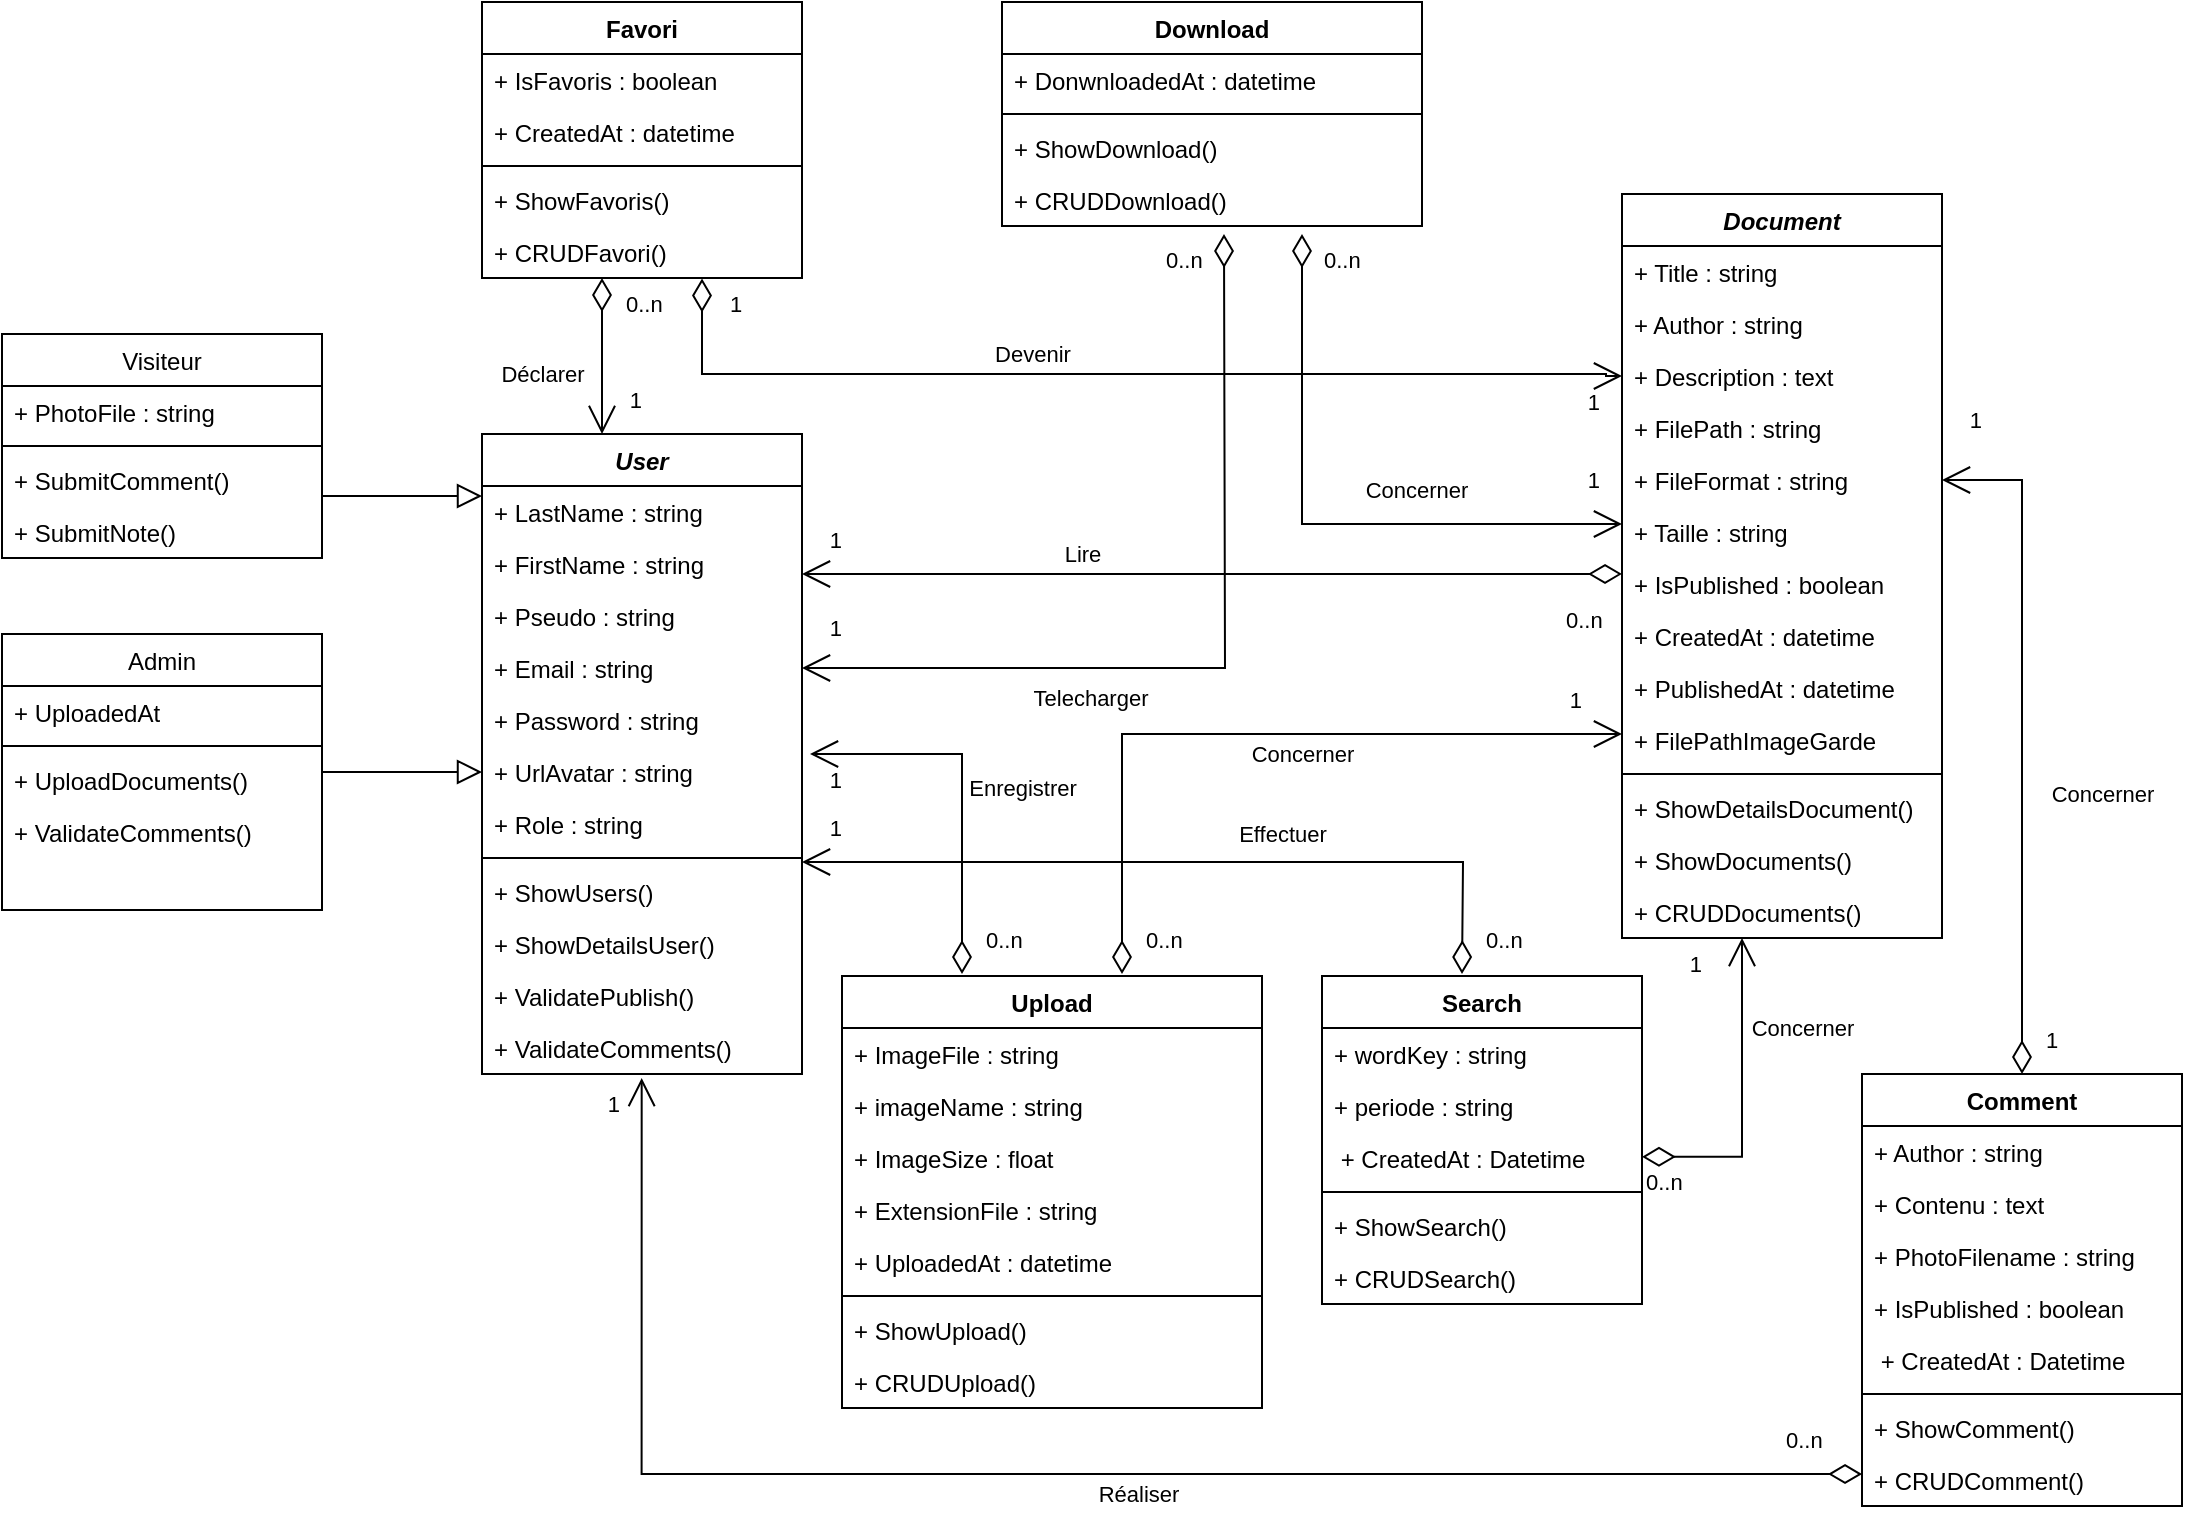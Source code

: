<mxfile version="24.2.5" type="device">
  <diagram id="C5RBs43oDa-KdzZeNtuy" name="Page-1">
    <mxGraphModel dx="1594" dy="720" grid="1" gridSize="10" guides="1" tooltips="1" connect="1" arrows="1" fold="1" page="1" pageScale="1" pageWidth="1169" pageHeight="827" math="0" shadow="0">
      <root>
        <mxCell id="WIyWlLk6GJQsqaUBKTNV-0" />
        <mxCell id="WIyWlLk6GJQsqaUBKTNV-1" parent="WIyWlLk6GJQsqaUBKTNV-0" />
        <mxCell id="zkfFHV4jXpPFQw0GAbJ--0" value="User" style="swimlane;fontStyle=3;align=center;verticalAlign=top;childLayout=stackLayout;horizontal=1;startSize=26;horizontalStack=0;resizeParent=1;resizeLast=0;collapsible=1;marginBottom=0;rounded=0;shadow=0;strokeWidth=1;" parent="WIyWlLk6GJQsqaUBKTNV-1" vertex="1">
          <mxGeometry x="270" y="230" width="160" height="320" as="geometry">
            <mxRectangle x="220" y="120" width="160" height="26" as="alternateBounds" />
          </mxGeometry>
        </mxCell>
        <mxCell id="zkfFHV4jXpPFQw0GAbJ--1" value="+ LastName : string" style="text;align=left;verticalAlign=top;spacingLeft=4;spacingRight=4;overflow=hidden;rotatable=0;points=[[0,0.5],[1,0.5]];portConstraint=eastwest;" parent="zkfFHV4jXpPFQw0GAbJ--0" vertex="1">
          <mxGeometry y="26" width="160" height="26" as="geometry" />
        </mxCell>
        <mxCell id="0R2RcXGvPVhRUqyO5nps-0" value="+ FirstName : string" style="text;align=left;verticalAlign=top;spacingLeft=4;spacingRight=4;overflow=hidden;rotatable=0;points=[[0,0.5],[1,0.5]];portConstraint=eastwest;" parent="zkfFHV4jXpPFQw0GAbJ--0" vertex="1">
          <mxGeometry y="52" width="160" height="26" as="geometry" />
        </mxCell>
        <mxCell id="zkfFHV4jXpPFQw0GAbJ--2" value="+ Pseudo : string" style="text;align=left;verticalAlign=top;spacingLeft=4;spacingRight=4;overflow=hidden;rotatable=0;points=[[0,0.5],[1,0.5]];portConstraint=eastwest;rounded=0;shadow=0;html=0;" parent="zkfFHV4jXpPFQw0GAbJ--0" vertex="1">
          <mxGeometry y="78" width="160" height="26" as="geometry" />
        </mxCell>
        <mxCell id="0R2RcXGvPVhRUqyO5nps-1" value="+ Email : string" style="text;align=left;verticalAlign=top;spacingLeft=4;spacingRight=4;overflow=hidden;rotatable=0;points=[[0,0.5],[1,0.5]];portConstraint=eastwest;rounded=0;shadow=0;html=0;" parent="zkfFHV4jXpPFQw0GAbJ--0" vertex="1">
          <mxGeometry y="104" width="160" height="26" as="geometry" />
        </mxCell>
        <mxCell id="0R2RcXGvPVhRUqyO5nps-2" value="+ Password : string" style="text;align=left;verticalAlign=top;spacingLeft=4;spacingRight=4;overflow=hidden;rotatable=0;points=[[0,0.5],[1,0.5]];portConstraint=eastwest;rounded=0;shadow=0;html=0;" parent="zkfFHV4jXpPFQw0GAbJ--0" vertex="1">
          <mxGeometry y="130" width="160" height="26" as="geometry" />
        </mxCell>
        <mxCell id="05NE1yei_IyQvB8jAO2d-2" value="+ UrlAvatar : string" style="text;align=left;verticalAlign=top;spacingLeft=4;spacingRight=4;overflow=hidden;rotatable=0;points=[[0,0.5],[1,0.5]];portConstraint=eastwest;rounded=0;shadow=0;html=0;" parent="zkfFHV4jXpPFQw0GAbJ--0" vertex="1">
          <mxGeometry y="156" width="160" height="26" as="geometry" />
        </mxCell>
        <mxCell id="zkfFHV4jXpPFQw0GAbJ--3" value="+ Role : string" style="text;align=left;verticalAlign=top;spacingLeft=4;spacingRight=4;overflow=hidden;rotatable=0;points=[[0,0.5],[1,0.5]];portConstraint=eastwest;rounded=0;shadow=0;html=0;" parent="zkfFHV4jXpPFQw0GAbJ--0" vertex="1">
          <mxGeometry y="182" width="160" height="26" as="geometry" />
        </mxCell>
        <mxCell id="zkfFHV4jXpPFQw0GAbJ--4" value="" style="line;html=1;strokeWidth=1;align=left;verticalAlign=middle;spacingTop=-1;spacingLeft=3;spacingRight=3;rotatable=0;labelPosition=right;points=[];portConstraint=eastwest;" parent="zkfFHV4jXpPFQw0GAbJ--0" vertex="1">
          <mxGeometry y="208" width="160" height="8" as="geometry" />
        </mxCell>
        <mxCell id="zkfFHV4jXpPFQw0GAbJ--11" value="+ ShowUsers()" style="text;align=left;verticalAlign=top;spacingLeft=4;spacingRight=4;overflow=hidden;rotatable=0;points=[[0,0.5],[1,0.5]];portConstraint=eastwest;" parent="zkfFHV4jXpPFQw0GAbJ--0" vertex="1">
          <mxGeometry y="216" width="160" height="26" as="geometry" />
        </mxCell>
        <mxCell id="_pOLX_CB5jtElPxN_dsU-10" value="+ ShowDetailsUser()" style="text;align=left;verticalAlign=top;spacingLeft=4;spacingRight=4;overflow=hidden;rotatable=0;points=[[0,0.5],[1,0.5]];portConstraint=eastwest;" vertex="1" parent="zkfFHV4jXpPFQw0GAbJ--0">
          <mxGeometry y="242" width="160" height="26" as="geometry" />
        </mxCell>
        <mxCell id="_pOLX_CB5jtElPxN_dsU-11" value="+ ValidatePublish()" style="text;align=left;verticalAlign=top;spacingLeft=4;spacingRight=4;overflow=hidden;rotatable=0;points=[[0,0.5],[1,0.5]];portConstraint=eastwest;" vertex="1" parent="zkfFHV4jXpPFQw0GAbJ--0">
          <mxGeometry y="268" width="160" height="26" as="geometry" />
        </mxCell>
        <mxCell id="0R2RcXGvPVhRUqyO5nps-5" value="+ ValidateComments()" style="text;align=left;verticalAlign=top;spacingLeft=4;spacingRight=4;overflow=hidden;rotatable=0;points=[[0,0.5],[1,0.5]];portConstraint=eastwest;" parent="zkfFHV4jXpPFQw0GAbJ--0" vertex="1">
          <mxGeometry y="294" width="160" height="26" as="geometry" />
        </mxCell>
        <mxCell id="zkfFHV4jXpPFQw0GAbJ--6" value="Visiteur" style="swimlane;fontStyle=0;align=center;verticalAlign=top;childLayout=stackLayout;horizontal=1;startSize=26;horizontalStack=0;resizeParent=1;resizeLast=0;collapsible=1;marginBottom=0;rounded=0;shadow=0;strokeWidth=1;" parent="WIyWlLk6GJQsqaUBKTNV-1" vertex="1">
          <mxGeometry x="30" y="180" width="160" height="112" as="geometry">
            <mxRectangle x="130" y="380" width="160" height="26" as="alternateBounds" />
          </mxGeometry>
        </mxCell>
        <mxCell id="zkfFHV4jXpPFQw0GAbJ--7" value="+ PhotoFile : string" style="text;align=left;verticalAlign=top;spacingLeft=4;spacingRight=4;overflow=hidden;rotatable=0;points=[[0,0.5],[1,0.5]];portConstraint=eastwest;" parent="zkfFHV4jXpPFQw0GAbJ--6" vertex="1">
          <mxGeometry y="26" width="160" height="26" as="geometry" />
        </mxCell>
        <mxCell id="zkfFHV4jXpPFQw0GAbJ--9" value="" style="line;html=1;strokeWidth=1;align=left;verticalAlign=middle;spacingTop=-1;spacingLeft=3;spacingRight=3;rotatable=0;labelPosition=right;points=[];portConstraint=eastwest;" parent="zkfFHV4jXpPFQw0GAbJ--6" vertex="1">
          <mxGeometry y="52" width="160" height="8" as="geometry" />
        </mxCell>
        <mxCell id="zkfFHV4jXpPFQw0GAbJ--10" value="+ SubmitComment()" style="text;align=left;verticalAlign=top;spacingLeft=4;spacingRight=4;overflow=hidden;rotatable=0;points=[[0,0.5],[1,0.5]];portConstraint=eastwest;fontStyle=0" parent="zkfFHV4jXpPFQw0GAbJ--6" vertex="1">
          <mxGeometry y="60" width="160" height="26" as="geometry" />
        </mxCell>
        <mxCell id="0R2RcXGvPVhRUqyO5nps-4" value="+ SubmitNote()" style="text;align=left;verticalAlign=top;spacingLeft=4;spacingRight=4;overflow=hidden;rotatable=0;points=[[0,0.5],[1,0.5]];portConstraint=eastwest;fontStyle=0" parent="zkfFHV4jXpPFQw0GAbJ--6" vertex="1">
          <mxGeometry y="86" width="160" height="26" as="geometry" />
        </mxCell>
        <mxCell id="zkfFHV4jXpPFQw0GAbJ--12" value="" style="endArrow=block;endSize=10;endFill=0;shadow=0;strokeWidth=1;rounded=0;curved=0;edgeStyle=elbowEdgeStyle;elbow=vertical;" parent="WIyWlLk6GJQsqaUBKTNV-1" source="zkfFHV4jXpPFQw0GAbJ--6" target="zkfFHV4jXpPFQw0GAbJ--0" edge="1">
          <mxGeometry width="160" relative="1" as="geometry">
            <mxPoint x="200" y="203" as="sourcePoint" />
            <mxPoint x="200" y="203" as="targetPoint" />
          </mxGeometry>
        </mxCell>
        <mxCell id="zkfFHV4jXpPFQw0GAbJ--13" value="Admin" style="swimlane;fontStyle=0;align=center;verticalAlign=top;childLayout=stackLayout;horizontal=1;startSize=26;horizontalStack=0;resizeParent=1;resizeLast=0;collapsible=1;marginBottom=0;rounded=0;shadow=0;strokeWidth=1;" parent="WIyWlLk6GJQsqaUBKTNV-1" vertex="1">
          <mxGeometry x="30" y="330" width="160" height="138" as="geometry">
            <mxRectangle x="340" y="380" width="170" height="26" as="alternateBounds" />
          </mxGeometry>
        </mxCell>
        <mxCell id="zkfFHV4jXpPFQw0GAbJ--14" value="+ UploadedAt" style="text;align=left;verticalAlign=top;spacingLeft=4;spacingRight=4;overflow=hidden;rotatable=0;points=[[0,0.5],[1,0.5]];portConstraint=eastwest;" parent="zkfFHV4jXpPFQw0GAbJ--13" vertex="1">
          <mxGeometry y="26" width="160" height="26" as="geometry" />
        </mxCell>
        <mxCell id="zkfFHV4jXpPFQw0GAbJ--15" value="" style="line;html=1;strokeWidth=1;align=left;verticalAlign=middle;spacingTop=-1;spacingLeft=3;spacingRight=3;rotatable=0;labelPosition=right;points=[];portConstraint=eastwest;" parent="zkfFHV4jXpPFQw0GAbJ--13" vertex="1">
          <mxGeometry y="52" width="160" height="8" as="geometry" />
        </mxCell>
        <mxCell id="0R2RcXGvPVhRUqyO5nps-6" value="+ UploadDocuments()" style="text;align=left;verticalAlign=top;spacingLeft=4;spacingRight=4;overflow=hidden;rotatable=0;points=[[0,0.5],[1,0.5]];portConstraint=eastwest;" parent="zkfFHV4jXpPFQw0GAbJ--13" vertex="1">
          <mxGeometry y="60" width="160" height="26" as="geometry" />
        </mxCell>
        <mxCell id="zJRg4W7yH1CVbP63N4m2-11" value="+ ValidateComments()" style="text;align=left;verticalAlign=top;spacingLeft=4;spacingRight=4;overflow=hidden;rotatable=0;points=[[0,0.5],[1,0.5]];portConstraint=eastwest;" parent="zkfFHV4jXpPFQw0GAbJ--13" vertex="1">
          <mxGeometry y="86" width="160" height="26" as="geometry" />
        </mxCell>
        <mxCell id="zkfFHV4jXpPFQw0GAbJ--16" value="" style="endArrow=block;endSize=10;endFill=0;shadow=0;strokeWidth=1;rounded=0;curved=0;edgeStyle=elbowEdgeStyle;elbow=vertical;" parent="WIyWlLk6GJQsqaUBKTNV-1" source="zkfFHV4jXpPFQw0GAbJ--13" target="zkfFHV4jXpPFQw0GAbJ--0" edge="1">
          <mxGeometry width="160" relative="1" as="geometry">
            <mxPoint x="210" y="373" as="sourcePoint" />
            <mxPoint x="310" y="271" as="targetPoint" />
          </mxGeometry>
        </mxCell>
        <mxCell id="zkfFHV4jXpPFQw0GAbJ--17" value="Document" style="swimlane;fontStyle=3;align=center;verticalAlign=top;childLayout=stackLayout;horizontal=1;startSize=26;horizontalStack=0;resizeParent=1;resizeLast=0;collapsible=1;marginBottom=0;rounded=0;shadow=0;strokeWidth=1;" parent="WIyWlLk6GJQsqaUBKTNV-1" vertex="1">
          <mxGeometry x="840" y="110" width="160" height="372" as="geometry">
            <mxRectangle x="550" y="140" width="160" height="26" as="alternateBounds" />
          </mxGeometry>
        </mxCell>
        <mxCell id="zkfFHV4jXpPFQw0GAbJ--18" value="+ Title : string " style="text;align=left;verticalAlign=top;spacingLeft=4;spacingRight=4;overflow=hidden;rotatable=0;points=[[0,0.5],[1,0.5]];portConstraint=eastwest;" parent="zkfFHV4jXpPFQw0GAbJ--17" vertex="1">
          <mxGeometry y="26" width="160" height="26" as="geometry" />
        </mxCell>
        <mxCell id="0R2RcXGvPVhRUqyO5nps-24" value="+ Author : string" style="text;align=left;verticalAlign=top;spacingLeft=4;spacingRight=4;overflow=hidden;rotatable=0;points=[[0,0.5],[1,0.5]];portConstraint=eastwest;" parent="zkfFHV4jXpPFQw0GAbJ--17" vertex="1">
          <mxGeometry y="52" width="160" height="26" as="geometry" />
        </mxCell>
        <mxCell id="05NE1yei_IyQvB8jAO2d-0" value="+ Description : text" style="text;align=left;verticalAlign=top;spacingLeft=4;spacingRight=4;overflow=hidden;rotatable=0;points=[[0,0.5],[1,0.5]];portConstraint=eastwest;" parent="zkfFHV4jXpPFQw0GAbJ--17" vertex="1">
          <mxGeometry y="78" width="160" height="26" as="geometry" />
        </mxCell>
        <mxCell id="zkfFHV4jXpPFQw0GAbJ--19" value="+ FilePath : string " style="text;align=left;verticalAlign=top;spacingLeft=4;spacingRight=4;overflow=hidden;rotatable=0;points=[[0,0.5],[1,0.5]];portConstraint=eastwest;rounded=0;shadow=0;html=0;" parent="zkfFHV4jXpPFQw0GAbJ--17" vertex="1">
          <mxGeometry y="104" width="160" height="26" as="geometry" />
        </mxCell>
        <mxCell id="zkfFHV4jXpPFQw0GAbJ--20" value="+ FileFormat : string" style="text;align=left;verticalAlign=top;spacingLeft=4;spacingRight=4;overflow=hidden;rotatable=0;points=[[0,0.5],[1,0.5]];portConstraint=eastwest;rounded=0;shadow=0;html=0;" parent="zkfFHV4jXpPFQw0GAbJ--17" vertex="1">
          <mxGeometry y="130" width="160" height="26" as="geometry" />
        </mxCell>
        <mxCell id="zkfFHV4jXpPFQw0GAbJ--21" value="+ Taille : string" style="text;align=left;verticalAlign=top;spacingLeft=4;spacingRight=4;overflow=hidden;rotatable=0;points=[[0,0.5],[1,0.5]];portConstraint=eastwest;rounded=0;shadow=0;html=0;" parent="zkfFHV4jXpPFQw0GAbJ--17" vertex="1">
          <mxGeometry y="156" width="160" height="26" as="geometry" />
        </mxCell>
        <mxCell id="9rdChs6f1loTLki7GCV--1" value="+ IsPublished : boolean" style="text;align=left;verticalAlign=top;spacingLeft=4;spacingRight=4;overflow=hidden;rotatable=0;points=[[0,0.5],[1,0.5]];portConstraint=eastwest;rounded=0;shadow=0;html=0;" parent="zkfFHV4jXpPFQw0GAbJ--17" vertex="1">
          <mxGeometry y="182" width="160" height="26" as="geometry" />
        </mxCell>
        <mxCell id="0R2RcXGvPVhRUqyO5nps-3" value="+ CreatedAt : datetime " style="text;align=left;verticalAlign=top;spacingLeft=4;spacingRight=4;overflow=hidden;rotatable=0;points=[[0,0.5],[1,0.5]];portConstraint=eastwest;rounded=0;shadow=0;html=0;" parent="zkfFHV4jXpPFQw0GAbJ--17" vertex="1">
          <mxGeometry y="208" width="160" height="26" as="geometry" />
        </mxCell>
        <mxCell id="0R2RcXGvPVhRUqyO5nps-25" value="+ PublishedAt : datetime" style="text;align=left;verticalAlign=top;spacingLeft=4;spacingRight=4;overflow=hidden;rotatable=0;points=[[0,0.5],[1,0.5]];portConstraint=eastwest;rounded=0;shadow=0;html=0;" parent="zkfFHV4jXpPFQw0GAbJ--17" vertex="1">
          <mxGeometry y="234" width="160" height="26" as="geometry" />
        </mxCell>
        <mxCell id="zkfFHV4jXpPFQw0GAbJ--22" value="+ FilePathImageGarde" style="text;align=left;verticalAlign=top;spacingLeft=4;spacingRight=4;overflow=hidden;rotatable=0;points=[[0,0.5],[1,0.5]];portConstraint=eastwest;rounded=0;shadow=0;html=0;" parent="zkfFHV4jXpPFQw0GAbJ--17" vertex="1">
          <mxGeometry y="260" width="160" height="26" as="geometry" />
        </mxCell>
        <mxCell id="zkfFHV4jXpPFQw0GAbJ--23" value="" style="line;html=1;strokeWidth=1;align=left;verticalAlign=middle;spacingTop=-1;spacingLeft=3;spacingRight=3;rotatable=0;labelPosition=right;points=[];portConstraint=eastwest;" parent="zkfFHV4jXpPFQw0GAbJ--17" vertex="1">
          <mxGeometry y="286" width="160" height="8" as="geometry" />
        </mxCell>
        <mxCell id="zkfFHV4jXpPFQw0GAbJ--24" value="+ ShowDetailsDocument()" style="text;align=left;verticalAlign=top;spacingLeft=4;spacingRight=4;overflow=hidden;rotatable=0;points=[[0,0.5],[1,0.5]];portConstraint=eastwest;" parent="zkfFHV4jXpPFQw0GAbJ--17" vertex="1">
          <mxGeometry y="294" width="160" height="26" as="geometry" />
        </mxCell>
        <mxCell id="zkfFHV4jXpPFQw0GAbJ--25" value="+ ShowDocuments()" style="text;align=left;verticalAlign=top;spacingLeft=4;spacingRight=4;overflow=hidden;rotatable=0;points=[[0,0.5],[1,0.5]];portConstraint=eastwest;" parent="zkfFHV4jXpPFQw0GAbJ--17" vertex="1">
          <mxGeometry y="320" width="160" height="26" as="geometry" />
        </mxCell>
        <mxCell id="zJRg4W7yH1CVbP63N4m2-26" value="Lire" style="endArrow=open;html=1;endSize=12;startArrow=diamondThin;startSize=14;startFill=0;edgeStyle=orthogonalEdgeStyle;rounded=0;entryX=0;entryY=0.308;entryDx=0;entryDy=0;entryPerimeter=0;" parent="zkfFHV4jXpPFQw0GAbJ--17" edge="1">
          <mxGeometry x="0.317" y="-10" relative="1" as="geometry">
            <mxPoint y="190" as="sourcePoint" />
            <mxPoint x="-410" y="190" as="targetPoint" />
            <Array as="points">
              <mxPoint x="-280" y="190" />
              <mxPoint x="-280" y="190" />
            </Array>
            <mxPoint as="offset" />
          </mxGeometry>
        </mxCell>
        <mxCell id="zJRg4W7yH1CVbP63N4m2-27" value="0..n" style="edgeLabel;resizable=0;html=1;align=left;verticalAlign=top;" parent="zJRg4W7yH1CVbP63N4m2-26" connectable="0" vertex="1">
          <mxGeometry x="-1" relative="1" as="geometry">
            <mxPoint x="-30" y="10" as="offset" />
          </mxGeometry>
        </mxCell>
        <mxCell id="zJRg4W7yH1CVbP63N4m2-28" value="1" style="edgeLabel;resizable=0;html=1;align=right;verticalAlign=top;" parent="zJRg4W7yH1CVbP63N4m2-26" connectable="0" vertex="1">
          <mxGeometry x="1" relative="1" as="geometry">
            <mxPoint x="20" y="-30" as="offset" />
          </mxGeometry>
        </mxCell>
        <mxCell id="_pOLX_CB5jtElPxN_dsU-20" value="+ CRUDDocuments()" style="text;align=left;verticalAlign=top;spacingLeft=4;spacingRight=4;overflow=hidden;rotatable=0;points=[[0,0.5],[1,0.5]];portConstraint=eastwest;" vertex="1" parent="zkfFHV4jXpPFQw0GAbJ--17">
          <mxGeometry y="346" width="160" height="26" as="geometry" />
        </mxCell>
        <mxCell id="0R2RcXGvPVhRUqyO5nps-13" value="Comment" style="swimlane;fontStyle=1;align=center;verticalAlign=top;childLayout=stackLayout;horizontal=1;startSize=26;horizontalStack=0;resizeParent=1;resizeParentMax=0;resizeLast=0;collapsible=1;marginBottom=0;whiteSpace=wrap;html=1;" parent="WIyWlLk6GJQsqaUBKTNV-1" vertex="1">
          <mxGeometry x="960" y="550" width="160" height="216" as="geometry" />
        </mxCell>
        <mxCell id="0R2RcXGvPVhRUqyO5nps-14" value="+ Author : string" style="text;strokeColor=none;fillColor=none;align=left;verticalAlign=top;spacingLeft=4;spacingRight=4;overflow=hidden;rotatable=0;points=[[0,0.5],[1,0.5]];portConstraint=eastwest;whiteSpace=wrap;html=1;" parent="0R2RcXGvPVhRUqyO5nps-13" vertex="1">
          <mxGeometry y="26" width="160" height="26" as="geometry" />
        </mxCell>
        <mxCell id="9rdChs6f1loTLki7GCV--0" value="+ Contenu : text" style="text;strokeColor=none;fillColor=none;align=left;verticalAlign=top;spacingLeft=4;spacingRight=4;overflow=hidden;rotatable=0;points=[[0,0.5],[1,0.5]];portConstraint=eastwest;whiteSpace=wrap;html=1;" parent="0R2RcXGvPVhRUqyO5nps-13" vertex="1">
          <mxGeometry y="52" width="160" height="26" as="geometry" />
        </mxCell>
        <mxCell id="9rdChs6f1loTLki7GCV--2" value="+ PhotoFilename : string" style="text;strokeColor=none;fillColor=none;align=left;verticalAlign=top;spacingLeft=4;spacingRight=4;overflow=hidden;rotatable=0;points=[[0,0.5],[1,0.5]];portConstraint=eastwest;whiteSpace=wrap;html=1;" parent="0R2RcXGvPVhRUqyO5nps-13" vertex="1">
          <mxGeometry y="78" width="160" height="26" as="geometry" />
        </mxCell>
        <mxCell id="0R2RcXGvPVhRUqyO5nps-23" value="+ IsPublished : boolean" style="text;strokeColor=none;fillColor=none;align=left;verticalAlign=top;spacingLeft=4;spacingRight=4;overflow=hidden;rotatable=0;points=[[0,0.5],[1,0.5]];portConstraint=eastwest;whiteSpace=wrap;html=1;" parent="0R2RcXGvPVhRUqyO5nps-13" vertex="1">
          <mxGeometry y="104" width="160" height="26" as="geometry" />
        </mxCell>
        <mxCell id="0R2RcXGvPVhRUqyO5nps-17" value="&amp;nbsp;+ CreatedAt : Datetime" style="text;strokeColor=none;fillColor=none;align=left;verticalAlign=top;spacingLeft=4;spacingRight=4;overflow=hidden;rotatable=0;points=[[0,0.5],[1,0.5]];portConstraint=eastwest;whiteSpace=wrap;html=1;" parent="0R2RcXGvPVhRUqyO5nps-13" vertex="1">
          <mxGeometry y="130" width="160" height="26" as="geometry" />
        </mxCell>
        <mxCell id="0R2RcXGvPVhRUqyO5nps-15" value="" style="line;strokeWidth=1;fillColor=none;align=left;verticalAlign=middle;spacingTop=-1;spacingLeft=3;spacingRight=3;rotatable=0;labelPosition=right;points=[];portConstraint=eastwest;strokeColor=inherit;" parent="0R2RcXGvPVhRUqyO5nps-13" vertex="1">
          <mxGeometry y="156" width="160" height="8" as="geometry" />
        </mxCell>
        <mxCell id="_pOLX_CB5jtElPxN_dsU-21" value="+ ShowComment()" style="text;strokeColor=none;fillColor=none;align=left;verticalAlign=top;spacingLeft=4;spacingRight=4;overflow=hidden;rotatable=0;points=[[0,0.5],[1,0.5]];portConstraint=eastwest;whiteSpace=wrap;html=1;" vertex="1" parent="0R2RcXGvPVhRUqyO5nps-13">
          <mxGeometry y="164" width="160" height="26" as="geometry" />
        </mxCell>
        <mxCell id="0R2RcXGvPVhRUqyO5nps-16" value="+ CRUDComment()" style="text;strokeColor=none;fillColor=none;align=left;verticalAlign=top;spacingLeft=4;spacingRight=4;overflow=hidden;rotatable=0;points=[[0,0.5],[1,0.5]];portConstraint=eastwest;whiteSpace=wrap;html=1;" parent="0R2RcXGvPVhRUqyO5nps-13" vertex="1">
          <mxGeometry y="190" width="160" height="26" as="geometry" />
        </mxCell>
        <mxCell id="0R2RcXGvPVhRUqyO5nps-18" value="Favori" style="swimlane;fontStyle=1;align=center;verticalAlign=top;childLayout=stackLayout;horizontal=1;startSize=26;horizontalStack=0;resizeParent=1;resizeParentMax=0;resizeLast=0;collapsible=1;marginBottom=0;whiteSpace=wrap;html=1;" parent="WIyWlLk6GJQsqaUBKTNV-1" vertex="1">
          <mxGeometry x="270" y="14" width="160" height="138" as="geometry" />
        </mxCell>
        <mxCell id="0R2RcXGvPVhRUqyO5nps-19" value="+ IsFavoris : boolean&amp;nbsp;" style="text;strokeColor=none;fillColor=none;align=left;verticalAlign=top;spacingLeft=4;spacingRight=4;overflow=hidden;rotatable=0;points=[[0,0.5],[1,0.5]];portConstraint=eastwest;whiteSpace=wrap;html=1;" parent="0R2RcXGvPVhRUqyO5nps-18" vertex="1">
          <mxGeometry y="26" width="160" height="26" as="geometry" />
        </mxCell>
        <mxCell id="0R2RcXGvPVhRUqyO5nps-20" value="+ CreatedAt : datetime" style="text;strokeColor=none;fillColor=none;align=left;verticalAlign=top;spacingLeft=4;spacingRight=4;overflow=hidden;rotatable=0;points=[[0,0.5],[1,0.5]];portConstraint=eastwest;whiteSpace=wrap;html=1;" parent="0R2RcXGvPVhRUqyO5nps-18" vertex="1">
          <mxGeometry y="52" width="160" height="26" as="geometry" />
        </mxCell>
        <mxCell id="0R2RcXGvPVhRUqyO5nps-21" value="" style="line;strokeWidth=1;fillColor=none;align=left;verticalAlign=middle;spacingTop=-1;spacingLeft=3;spacingRight=3;rotatable=0;labelPosition=right;points=[];portConstraint=eastwest;strokeColor=inherit;" parent="0R2RcXGvPVhRUqyO5nps-18" vertex="1">
          <mxGeometry y="78" width="160" height="8" as="geometry" />
        </mxCell>
        <mxCell id="0R2RcXGvPVhRUqyO5nps-22" value="+ ShowFavoris()" style="text;strokeColor=none;fillColor=none;align=left;verticalAlign=top;spacingLeft=4;spacingRight=4;overflow=hidden;rotatable=0;points=[[0,0.5],[1,0.5]];portConstraint=eastwest;whiteSpace=wrap;html=1;" parent="0R2RcXGvPVhRUqyO5nps-18" vertex="1">
          <mxGeometry y="86" width="160" height="26" as="geometry" />
        </mxCell>
        <mxCell id="_pOLX_CB5jtElPxN_dsU-22" value="+ CRUDFavori()" style="text;strokeColor=none;fillColor=none;align=left;verticalAlign=top;spacingLeft=4;spacingRight=4;overflow=hidden;rotatable=0;points=[[0,0.5],[1,0.5]];portConstraint=eastwest;whiteSpace=wrap;html=1;" vertex="1" parent="0R2RcXGvPVhRUqyO5nps-18">
          <mxGeometry y="112" width="160" height="26" as="geometry" />
        </mxCell>
        <mxCell id="zJRg4W7yH1CVbP63N4m2-0" value="Download" style="swimlane;fontStyle=1;align=center;verticalAlign=top;childLayout=stackLayout;horizontal=1;startSize=26;horizontalStack=0;resizeParent=1;resizeParentMax=0;resizeLast=0;collapsible=1;marginBottom=0;whiteSpace=wrap;html=1;" parent="WIyWlLk6GJQsqaUBKTNV-1" vertex="1">
          <mxGeometry x="530" y="14" width="210" height="112" as="geometry" />
        </mxCell>
        <mxCell id="zJRg4W7yH1CVbP63N4m2-1" value="+ DonwnloadedAt : datetime" style="text;strokeColor=none;fillColor=none;align=left;verticalAlign=top;spacingLeft=4;spacingRight=4;overflow=hidden;rotatable=0;points=[[0,0.5],[1,0.5]];portConstraint=eastwest;whiteSpace=wrap;html=1;" parent="zJRg4W7yH1CVbP63N4m2-0" vertex="1">
          <mxGeometry y="26" width="210" height="26" as="geometry" />
        </mxCell>
        <mxCell id="zJRg4W7yH1CVbP63N4m2-3" value="" style="line;strokeWidth=1;fillColor=none;align=left;verticalAlign=middle;spacingTop=-1;spacingLeft=3;spacingRight=3;rotatable=0;labelPosition=right;points=[];portConstraint=eastwest;strokeColor=inherit;" parent="zJRg4W7yH1CVbP63N4m2-0" vertex="1">
          <mxGeometry y="52" width="210" height="8" as="geometry" />
        </mxCell>
        <mxCell id="_pOLX_CB5jtElPxN_dsU-23" value="+ ShowDownload()" style="text;strokeColor=none;fillColor=none;align=left;verticalAlign=top;spacingLeft=4;spacingRight=4;overflow=hidden;rotatable=0;points=[[0,0.5],[1,0.5]];portConstraint=eastwest;whiteSpace=wrap;html=1;" vertex="1" parent="zJRg4W7yH1CVbP63N4m2-0">
          <mxGeometry y="60" width="210" height="26" as="geometry" />
        </mxCell>
        <mxCell id="zJRg4W7yH1CVbP63N4m2-4" value="+ CRUDDownload()" style="text;strokeColor=none;fillColor=none;align=left;verticalAlign=top;spacingLeft=4;spacingRight=4;overflow=hidden;rotatable=0;points=[[0,0.5],[1,0.5]];portConstraint=eastwest;whiteSpace=wrap;html=1;" parent="zJRg4W7yH1CVbP63N4m2-0" vertex="1">
          <mxGeometry y="86" width="210" height="26" as="geometry" />
        </mxCell>
        <mxCell id="zJRg4W7yH1CVbP63N4m2-5" value="Search" style="swimlane;fontStyle=1;align=center;verticalAlign=top;childLayout=stackLayout;horizontal=1;startSize=26;horizontalStack=0;resizeParent=1;resizeParentMax=0;resizeLast=0;collapsible=1;marginBottom=0;whiteSpace=wrap;html=1;" parent="WIyWlLk6GJQsqaUBKTNV-1" vertex="1">
          <mxGeometry x="690" y="501" width="160" height="164" as="geometry" />
        </mxCell>
        <mxCell id="zJRg4W7yH1CVbP63N4m2-6" value="+ wordKey : string" style="text;strokeColor=none;fillColor=none;align=left;verticalAlign=top;spacingLeft=4;spacingRight=4;overflow=hidden;rotatable=0;points=[[0,0.5],[1,0.5]];portConstraint=eastwest;whiteSpace=wrap;html=1;" parent="zJRg4W7yH1CVbP63N4m2-5" vertex="1">
          <mxGeometry y="26" width="160" height="26" as="geometry" />
        </mxCell>
        <mxCell id="zJRg4W7yH1CVbP63N4m2-7" value="+ periode : string" style="text;strokeColor=none;fillColor=none;align=left;verticalAlign=top;spacingLeft=4;spacingRight=4;overflow=hidden;rotatable=0;points=[[0,0.5],[1,0.5]];portConstraint=eastwest;whiteSpace=wrap;html=1;" parent="zJRg4W7yH1CVbP63N4m2-5" vertex="1">
          <mxGeometry y="52" width="160" height="26" as="geometry" />
        </mxCell>
        <mxCell id="zJRg4W7yH1CVbP63N4m2-8" value="&amp;nbsp;+ CreatedAt : Datetime" style="text;strokeColor=none;fillColor=none;align=left;verticalAlign=top;spacingLeft=4;spacingRight=4;overflow=hidden;rotatable=0;points=[[0,0.5],[1,0.5]];portConstraint=eastwest;whiteSpace=wrap;html=1;" parent="zJRg4W7yH1CVbP63N4m2-5" vertex="1">
          <mxGeometry y="78" width="160" height="26" as="geometry" />
        </mxCell>
        <mxCell id="zJRg4W7yH1CVbP63N4m2-9" value="" style="line;strokeWidth=1;fillColor=none;align=left;verticalAlign=middle;spacingTop=-1;spacingLeft=3;spacingRight=3;rotatable=0;labelPosition=right;points=[];portConstraint=eastwest;strokeColor=inherit;" parent="zJRg4W7yH1CVbP63N4m2-5" vertex="1">
          <mxGeometry y="104" width="160" height="8" as="geometry" />
        </mxCell>
        <mxCell id="_pOLX_CB5jtElPxN_dsU-18" value="+ ShowSearch()" style="text;strokeColor=none;fillColor=none;align=left;verticalAlign=top;spacingLeft=4;spacingRight=4;overflow=hidden;rotatable=0;points=[[0,0.5],[1,0.5]];portConstraint=eastwest;whiteSpace=wrap;html=1;" vertex="1" parent="zJRg4W7yH1CVbP63N4m2-5">
          <mxGeometry y="112" width="160" height="26" as="geometry" />
        </mxCell>
        <mxCell id="zJRg4W7yH1CVbP63N4m2-10" value="+ CRUDSearch()" style="text;strokeColor=none;fillColor=none;align=left;verticalAlign=top;spacingLeft=4;spacingRight=4;overflow=hidden;rotatable=0;points=[[0,0.5],[1,0.5]];portConstraint=eastwest;whiteSpace=wrap;html=1;" parent="zJRg4W7yH1CVbP63N4m2-5" vertex="1">
          <mxGeometry y="138" width="160" height="26" as="geometry" />
        </mxCell>
        <mxCell id="zJRg4W7yH1CVbP63N4m2-29" value="Effectuer" style="endArrow=open;html=1;endSize=12;startArrow=diamondThin;startSize=14;startFill=0;edgeStyle=orthogonalEdgeStyle;rounded=0;exitX=1;exitY=0.75;exitDx=0;exitDy=0;exitPerimeter=0;entryX=1;entryY=0.75;entryDx=0;entryDy=0;entryPerimeter=0;" parent="WIyWlLk6GJQsqaUBKTNV-1" target="zkfFHV4jXpPFQw0GAbJ--4" edge="1">
          <mxGeometry x="-0.242" y="-14" relative="1" as="geometry">
            <mxPoint x="760" y="500" as="sourcePoint" />
            <mxPoint x="440" y="391" as="targetPoint" />
            <mxPoint as="offset" />
          </mxGeometry>
        </mxCell>
        <mxCell id="zJRg4W7yH1CVbP63N4m2-30" value="0..n" style="edgeLabel;resizable=0;html=1;align=left;verticalAlign=top;" parent="zJRg4W7yH1CVbP63N4m2-29" connectable="0" vertex="1">
          <mxGeometry x="-1" relative="1" as="geometry">
            <mxPoint x="10" y="-30" as="offset" />
          </mxGeometry>
        </mxCell>
        <mxCell id="zJRg4W7yH1CVbP63N4m2-31" value="1" style="edgeLabel;resizable=0;html=1;align=right;verticalAlign=top;" parent="zJRg4W7yH1CVbP63N4m2-29" connectable="0" vertex="1">
          <mxGeometry x="1" relative="1" as="geometry">
            <mxPoint x="20" y="-30" as="offset" />
          </mxGeometry>
        </mxCell>
        <mxCell id="zJRg4W7yH1CVbP63N4m2-35" value="Telecharger" style="endArrow=open;html=1;endSize=12;startArrow=diamondThin;startSize=14;startFill=0;edgeStyle=orthogonalEdgeStyle;rounded=0;entryX=1;entryY=0.5;entryDx=0;entryDy=0;" parent="WIyWlLk6GJQsqaUBKTNV-1" target="0R2RcXGvPVhRUqyO5nps-1" edge="1">
          <mxGeometry x="0.327" y="15" relative="1" as="geometry">
            <mxPoint x="641" y="130" as="sourcePoint" />
            <mxPoint x="530" y="230" as="targetPoint" />
            <mxPoint as="offset" />
          </mxGeometry>
        </mxCell>
        <mxCell id="zJRg4W7yH1CVbP63N4m2-36" value="0..n" style="edgeLabel;resizable=0;html=1;align=left;verticalAlign=top;" parent="zJRg4W7yH1CVbP63N4m2-35" connectable="0" vertex="1">
          <mxGeometry x="-1" relative="1" as="geometry">
            <mxPoint x="-31" as="offset" />
          </mxGeometry>
        </mxCell>
        <mxCell id="zJRg4W7yH1CVbP63N4m2-37" value="1" style="edgeLabel;resizable=0;html=1;align=right;verticalAlign=top;" parent="zJRg4W7yH1CVbP63N4m2-35" connectable="0" vertex="1">
          <mxGeometry x="1" relative="1" as="geometry">
            <mxPoint x="20" y="-33" as="offset" />
          </mxGeometry>
        </mxCell>
        <mxCell id="zJRg4W7yH1CVbP63N4m2-38" value="Concerner" style="endArrow=open;html=1;endSize=12;startArrow=diamondThin;startSize=14;startFill=0;edgeStyle=orthogonalEdgeStyle;rounded=0;exitX=0.767;exitY=1.176;exitDx=0;exitDy=0;exitPerimeter=0;entryX=0;entryY=0.346;entryDx=0;entryDy=0;entryPerimeter=0;" parent="WIyWlLk6GJQsqaUBKTNV-1" target="zkfFHV4jXpPFQw0GAbJ--21" edge="1">
          <mxGeometry x="0.323" y="17" relative="1" as="geometry">
            <mxPoint x="680.0" y="129.996" as="sourcePoint" />
            <mxPoint x="830" y="275" as="targetPoint" />
            <Array as="points">
              <mxPoint x="680" y="275" />
            </Array>
            <mxPoint as="offset" />
          </mxGeometry>
        </mxCell>
        <mxCell id="zJRg4W7yH1CVbP63N4m2-39" value="0..n" style="edgeLabel;resizable=0;html=1;align=left;verticalAlign=top;" parent="zJRg4W7yH1CVbP63N4m2-38" connectable="0" vertex="1">
          <mxGeometry x="-1" relative="1" as="geometry">
            <mxPoint x="9" as="offset" />
          </mxGeometry>
        </mxCell>
        <mxCell id="zJRg4W7yH1CVbP63N4m2-40" value="1" style="edgeLabel;resizable=0;html=1;align=right;verticalAlign=top;" parent="zJRg4W7yH1CVbP63N4m2-38" connectable="0" vertex="1">
          <mxGeometry x="1" relative="1" as="geometry">
            <mxPoint x="-10" y="-35" as="offset" />
          </mxGeometry>
        </mxCell>
        <mxCell id="zJRg4W7yH1CVbP63N4m2-41" value="Concerner" style="endArrow=open;html=1;endSize=12;startArrow=diamondThin;startSize=14;startFill=0;edgeStyle=orthogonalEdgeStyle;rounded=0;" parent="WIyWlLk6GJQsqaUBKTNV-1" edge="1">
          <mxGeometry x="0.428" y="-30" relative="1" as="geometry">
            <mxPoint x="850" y="591.41" as="sourcePoint" />
            <mxPoint x="900" y="482" as="targetPoint" />
            <Array as="points">
              <mxPoint x="900" y="591" />
              <mxPoint x="900" y="482" />
            </Array>
            <mxPoint as="offset" />
          </mxGeometry>
        </mxCell>
        <mxCell id="zJRg4W7yH1CVbP63N4m2-42" value="0..n" style="edgeLabel;resizable=0;html=1;align=left;verticalAlign=top;" parent="zJRg4W7yH1CVbP63N4m2-41" connectable="0" vertex="1">
          <mxGeometry x="-1" relative="1" as="geometry" />
        </mxCell>
        <mxCell id="zJRg4W7yH1CVbP63N4m2-43" value="1" style="edgeLabel;resizable=0;html=1;align=right;verticalAlign=top;" parent="zJRg4W7yH1CVbP63N4m2-41" connectable="0" vertex="1">
          <mxGeometry x="1" relative="1" as="geometry">
            <mxPoint x="-20" as="offset" />
          </mxGeometry>
        </mxCell>
        <mxCell id="zJRg4W7yH1CVbP63N4m2-44" value="Réaliser" style="endArrow=open;html=1;endSize=12;startArrow=diamondThin;startSize=14;startFill=0;edgeStyle=orthogonalEdgeStyle;rounded=0;entryX=0.499;entryY=1.076;entryDx=0;entryDy=0;entryPerimeter=0;exitX=0;exitY=0.385;exitDx=0;exitDy=0;exitPerimeter=0;" parent="WIyWlLk6GJQsqaUBKTNV-1" source="0R2RcXGvPVhRUqyO5nps-16" target="0R2RcXGvPVhRUqyO5nps-5" edge="1">
          <mxGeometry x="-0.104" y="10" relative="1" as="geometry">
            <mxPoint x="990" y="750" as="sourcePoint" />
            <mxPoint x="340" y="570" as="targetPoint" />
            <Array as="points">
              <mxPoint x="350" y="750" />
            </Array>
            <mxPoint as="offset" />
          </mxGeometry>
        </mxCell>
        <mxCell id="zJRg4W7yH1CVbP63N4m2-45" value="0..n" style="edgeLabel;resizable=0;html=1;align=left;verticalAlign=top;" parent="zJRg4W7yH1CVbP63N4m2-44" connectable="0" vertex="1">
          <mxGeometry x="-1" relative="1" as="geometry">
            <mxPoint x="-40" y="-30" as="offset" />
          </mxGeometry>
        </mxCell>
        <mxCell id="zJRg4W7yH1CVbP63N4m2-46" value="1" style="edgeLabel;resizable=0;html=1;align=right;verticalAlign=top;" parent="zJRg4W7yH1CVbP63N4m2-44" connectable="0" vertex="1">
          <mxGeometry x="1" relative="1" as="geometry">
            <mxPoint x="-10" as="offset" />
          </mxGeometry>
        </mxCell>
        <mxCell id="zJRg4W7yH1CVbP63N4m2-51" value="Déclarer" style="endArrow=open;html=1;endSize=12;startArrow=diamondThin;startSize=14;startFill=0;edgeStyle=orthogonalEdgeStyle;rounded=0;entryX=0.5;entryY=0;entryDx=0;entryDy=0;exitX=0.5;exitY=1;exitDx=0;exitDy=0;" parent="WIyWlLk6GJQsqaUBKTNV-1" edge="1">
          <mxGeometry x="0.231" y="-30" relative="1" as="geometry">
            <mxPoint x="330" y="152" as="sourcePoint" />
            <mxPoint x="330" y="230" as="targetPoint" />
            <mxPoint as="offset" />
          </mxGeometry>
        </mxCell>
        <mxCell id="zJRg4W7yH1CVbP63N4m2-52" value="0..n" style="edgeLabel;resizable=0;html=1;align=left;verticalAlign=top;" parent="zJRg4W7yH1CVbP63N4m2-51" connectable="0" vertex="1">
          <mxGeometry x="-1" relative="1" as="geometry">
            <mxPoint x="10" as="offset" />
          </mxGeometry>
        </mxCell>
        <mxCell id="zJRg4W7yH1CVbP63N4m2-53" value="1" style="edgeLabel;resizable=0;html=1;align=right;verticalAlign=top;" parent="zJRg4W7yH1CVbP63N4m2-51" connectable="0" vertex="1">
          <mxGeometry x="1" relative="1" as="geometry">
            <mxPoint x="20" y="-30" as="offset" />
          </mxGeometry>
        </mxCell>
        <mxCell id="zJRg4W7yH1CVbP63N4m2-54" value="Devenir" style="endArrow=open;html=1;endSize=12;startArrow=diamondThin;startSize=14;startFill=0;edgeStyle=orthogonalEdgeStyle;rounded=0;exitX=0.738;exitY=1.011;exitDx=0;exitDy=0;exitPerimeter=0;entryX=0;entryY=0.5;entryDx=0;entryDy=0;" parent="WIyWlLk6GJQsqaUBKTNV-1" target="05NE1yei_IyQvB8jAO2d-0" edge="1">
          <mxGeometry x="-0.163" y="10" relative="1" as="geometry">
            <mxPoint x="380.01" y="152.286" as="sourcePoint" />
            <mxPoint x="831.93" y="149" as="targetPoint" />
            <Array as="points">
              <mxPoint x="380" y="200" />
              <mxPoint x="832" y="200" />
            </Array>
            <mxPoint as="offset" />
          </mxGeometry>
        </mxCell>
        <mxCell id="zJRg4W7yH1CVbP63N4m2-55" value="1" style="edgeLabel;resizable=0;html=1;align=left;verticalAlign=top;" parent="zJRg4W7yH1CVbP63N4m2-54" connectable="0" vertex="1">
          <mxGeometry x="-1" relative="1" as="geometry">
            <mxPoint x="12" as="offset" />
          </mxGeometry>
        </mxCell>
        <mxCell id="zJRg4W7yH1CVbP63N4m2-56" value="1" style="edgeLabel;resizable=0;html=1;align=right;verticalAlign=top;" parent="zJRg4W7yH1CVbP63N4m2-54" connectable="0" vertex="1">
          <mxGeometry x="1" relative="1" as="geometry">
            <mxPoint x="-10" as="offset" />
          </mxGeometry>
        </mxCell>
        <mxCell id="zJRg4W7yH1CVbP63N4m2-57" value="Concerner" style="endArrow=open;html=1;endSize=12;startArrow=diamondThin;startSize=14;startFill=0;edgeStyle=orthogonalEdgeStyle;rounded=0;entryX=1;entryY=0.5;entryDx=0;entryDy=0;exitX=0.5;exitY=0;exitDx=0;exitDy=0;" parent="WIyWlLk6GJQsqaUBKTNV-1" edge="1" target="zkfFHV4jXpPFQw0GAbJ--20" source="0R2RcXGvPVhRUqyO5nps-13">
          <mxGeometry x="-0.169" y="-40" relative="1" as="geometry">
            <mxPoint x="1080" y="530" as="sourcePoint" />
            <mxPoint x="1040" y="264" as="targetPoint" />
            <mxPoint as="offset" />
            <Array as="points">
              <mxPoint x="1040" y="253" />
            </Array>
          </mxGeometry>
        </mxCell>
        <mxCell id="zJRg4W7yH1CVbP63N4m2-58" value="1" style="edgeLabel;resizable=0;html=1;align=left;verticalAlign=top;" parent="zJRg4W7yH1CVbP63N4m2-57" connectable="0" vertex="1">
          <mxGeometry x="-1" relative="1" as="geometry">
            <mxPoint x="10" y="-30" as="offset" />
          </mxGeometry>
        </mxCell>
        <mxCell id="zJRg4W7yH1CVbP63N4m2-59" value="1" style="edgeLabel;resizable=0;html=1;align=right;verticalAlign=top;" parent="zJRg4W7yH1CVbP63N4m2-57" connectable="0" vertex="1">
          <mxGeometry x="1" relative="1" as="geometry">
            <mxPoint x="20" y="-43" as="offset" />
          </mxGeometry>
        </mxCell>
        <mxCell id="_pOLX_CB5jtElPxN_dsU-0" value="Upload" style="swimlane;fontStyle=1;align=center;verticalAlign=top;childLayout=stackLayout;horizontal=1;startSize=26;horizontalStack=0;resizeParent=1;resizeParentMax=0;resizeLast=0;collapsible=1;marginBottom=0;whiteSpace=wrap;html=1;" vertex="1" parent="WIyWlLk6GJQsqaUBKTNV-1">
          <mxGeometry x="450" y="501" width="210" height="216" as="geometry" />
        </mxCell>
        <mxCell id="_pOLX_CB5jtElPxN_dsU-1" value="+ ImageFile : string" style="text;strokeColor=none;fillColor=none;align=left;verticalAlign=top;spacingLeft=4;spacingRight=4;overflow=hidden;rotatable=0;points=[[0,0.5],[1,0.5]];portConstraint=eastwest;whiteSpace=wrap;html=1;" vertex="1" parent="_pOLX_CB5jtElPxN_dsU-0">
          <mxGeometry y="26" width="210" height="26" as="geometry" />
        </mxCell>
        <mxCell id="_pOLX_CB5jtElPxN_dsU-13" value="+ imageName : string" style="text;strokeColor=none;fillColor=none;align=left;verticalAlign=top;spacingLeft=4;spacingRight=4;overflow=hidden;rotatable=0;points=[[0,0.5],[1,0.5]];portConstraint=eastwest;whiteSpace=wrap;html=1;" vertex="1" parent="_pOLX_CB5jtElPxN_dsU-0">
          <mxGeometry y="52" width="210" height="26" as="geometry" />
        </mxCell>
        <mxCell id="_pOLX_CB5jtElPxN_dsU-14" value="+ ImageSize : float" style="text;strokeColor=none;fillColor=none;align=left;verticalAlign=top;spacingLeft=4;spacingRight=4;overflow=hidden;rotatable=0;points=[[0,0.5],[1,0.5]];portConstraint=eastwest;whiteSpace=wrap;html=1;" vertex="1" parent="_pOLX_CB5jtElPxN_dsU-0">
          <mxGeometry y="78" width="210" height="26" as="geometry" />
        </mxCell>
        <mxCell id="_pOLX_CB5jtElPxN_dsU-15" value="+ ExtensionFile : string" style="text;strokeColor=none;fillColor=none;align=left;verticalAlign=top;spacingLeft=4;spacingRight=4;overflow=hidden;rotatable=0;points=[[0,0.5],[1,0.5]];portConstraint=eastwest;whiteSpace=wrap;html=1;" vertex="1" parent="_pOLX_CB5jtElPxN_dsU-0">
          <mxGeometry y="104" width="210" height="26" as="geometry" />
        </mxCell>
        <mxCell id="_pOLX_CB5jtElPxN_dsU-12" value="+ UploadedAt : datetime" style="text;strokeColor=none;fillColor=none;align=left;verticalAlign=top;spacingLeft=4;spacingRight=4;overflow=hidden;rotatable=0;points=[[0,0.5],[1,0.5]];portConstraint=eastwest;whiteSpace=wrap;html=1;" vertex="1" parent="_pOLX_CB5jtElPxN_dsU-0">
          <mxGeometry y="130" width="210" height="26" as="geometry" />
        </mxCell>
        <mxCell id="_pOLX_CB5jtElPxN_dsU-2" value="" style="line;strokeWidth=1;fillColor=none;align=left;verticalAlign=middle;spacingTop=-1;spacingLeft=3;spacingRight=3;rotatable=0;labelPosition=right;points=[];portConstraint=eastwest;strokeColor=inherit;" vertex="1" parent="_pOLX_CB5jtElPxN_dsU-0">
          <mxGeometry y="156" width="210" height="8" as="geometry" />
        </mxCell>
        <mxCell id="_pOLX_CB5jtElPxN_dsU-3" value="+ ShowUpload()" style="text;strokeColor=none;fillColor=none;align=left;verticalAlign=top;spacingLeft=4;spacingRight=4;overflow=hidden;rotatable=0;points=[[0,0.5],[1,0.5]];portConstraint=eastwest;whiteSpace=wrap;html=1;" vertex="1" parent="_pOLX_CB5jtElPxN_dsU-0">
          <mxGeometry y="164" width="210" height="26" as="geometry" />
        </mxCell>
        <mxCell id="_pOLX_CB5jtElPxN_dsU-16" value="+ CRUDUpload()" style="text;strokeColor=none;fillColor=none;align=left;verticalAlign=top;spacingLeft=4;spacingRight=4;overflow=hidden;rotatable=0;points=[[0,0.5],[1,0.5]];portConstraint=eastwest;whiteSpace=wrap;html=1;" vertex="1" parent="_pOLX_CB5jtElPxN_dsU-0">
          <mxGeometry y="190" width="210" height="26" as="geometry" />
        </mxCell>
        <mxCell id="_pOLX_CB5jtElPxN_dsU-4" value="Enregistrer" style="endArrow=open;html=1;endSize=12;startArrow=diamondThin;startSize=14;startFill=0;edgeStyle=orthogonalEdgeStyle;rounded=0;entryX=1.025;entryY=0.154;entryDx=0;entryDy=0;entryPerimeter=0;" edge="1" parent="WIyWlLk6GJQsqaUBKTNV-1" target="05NE1yei_IyQvB8jAO2d-2">
          <mxGeometry y="-30" relative="1" as="geometry">
            <mxPoint x="510" y="500" as="sourcePoint" />
            <mxPoint x="440" y="390" as="targetPoint" />
            <Array as="points">
              <mxPoint x="510" y="390" />
            </Array>
            <mxPoint as="offset" />
          </mxGeometry>
        </mxCell>
        <mxCell id="_pOLX_CB5jtElPxN_dsU-5" value="0..n" style="edgeLabel;resizable=0;html=1;align=left;verticalAlign=top;" connectable="0" vertex="1" parent="_pOLX_CB5jtElPxN_dsU-4">
          <mxGeometry x="-1" relative="1" as="geometry">
            <mxPoint x="10" y="-30" as="offset" />
          </mxGeometry>
        </mxCell>
        <mxCell id="_pOLX_CB5jtElPxN_dsU-6" value="1" style="edgeLabel;resizable=0;html=1;align=right;verticalAlign=top;" connectable="0" vertex="1" parent="_pOLX_CB5jtElPxN_dsU-4">
          <mxGeometry x="1" relative="1" as="geometry">
            <mxPoint x="16" as="offset" />
          </mxGeometry>
        </mxCell>
        <mxCell id="_pOLX_CB5jtElPxN_dsU-7" value="Concerner" style="endArrow=open;html=1;endSize=12;startArrow=diamondThin;startSize=14;startFill=0;edgeStyle=orthogonalEdgeStyle;rounded=0;" edge="1" parent="WIyWlLk6GJQsqaUBKTNV-1">
          <mxGeometry x="0.135" y="-10" relative="1" as="geometry">
            <mxPoint x="590" y="500" as="sourcePoint" />
            <mxPoint x="840" y="380" as="targetPoint" />
            <Array as="points">
              <mxPoint x="590" y="380" />
            </Array>
            <mxPoint as="offset" />
          </mxGeometry>
        </mxCell>
        <mxCell id="_pOLX_CB5jtElPxN_dsU-8" value="0..n" style="edgeLabel;resizable=0;html=1;align=left;verticalAlign=top;" connectable="0" vertex="1" parent="_pOLX_CB5jtElPxN_dsU-7">
          <mxGeometry x="-1" relative="1" as="geometry">
            <mxPoint x="10" y="-30" as="offset" />
          </mxGeometry>
        </mxCell>
        <mxCell id="_pOLX_CB5jtElPxN_dsU-9" value="1" style="edgeLabel;resizable=0;html=1;align=right;verticalAlign=top;" connectable="0" vertex="1" parent="_pOLX_CB5jtElPxN_dsU-7">
          <mxGeometry x="1" relative="1" as="geometry">
            <mxPoint x="-20" y="-30" as="offset" />
          </mxGeometry>
        </mxCell>
      </root>
    </mxGraphModel>
  </diagram>
</mxfile>
